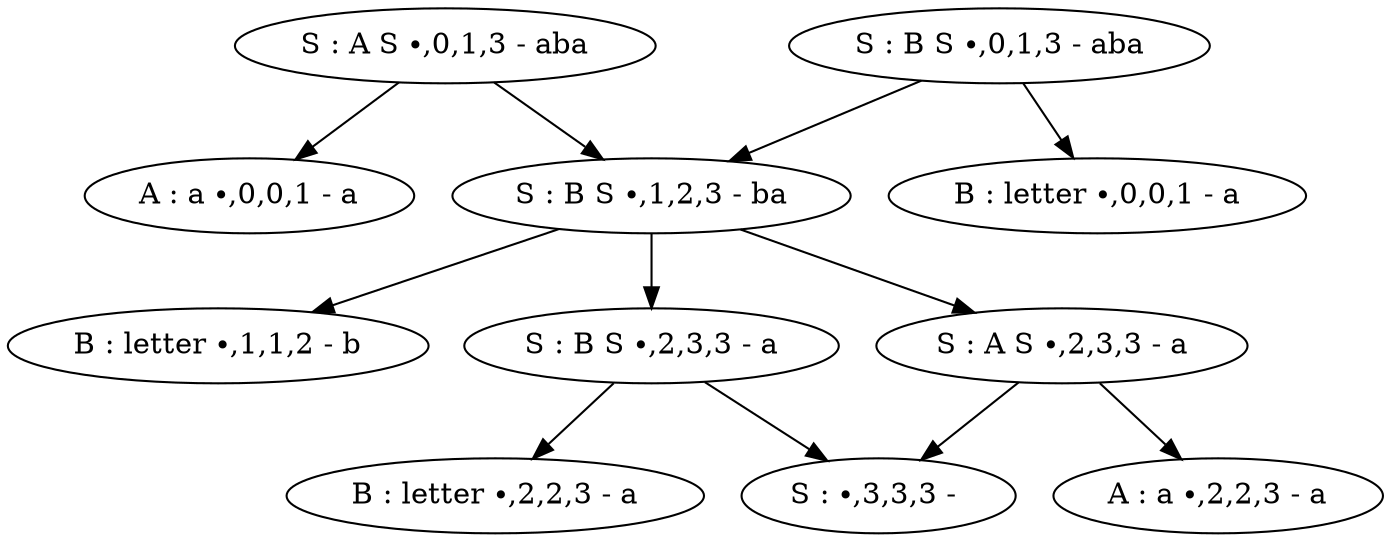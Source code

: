 digraph beforeDA {
Node0 [label="S : A S ∙,0,1,3 - aba"]
Node1 [label="A : a ∙,0,0,1 - a"]
Node0 -> Node1
Node2 [label="S : B S ∙,1,2,3 - ba"]
Node0 -> Node2
Node3 [label="B : letter ∙,1,1,2 - b"]
Node2 -> Node3
Node4 [label="S : B S ∙,2,3,3 - a"]
Node2 -> Node4
Node5 [label="B : letter ∙,2,2,3 - a"]
Node4 -> Node5
Node6 [label="S : ∙,3,3,3 - "]
Node4 -> Node6
Node7 [label="S : A S ∙,2,3,3 - a"]
Node2 -> Node7
Node8 [label="A : a ∙,2,2,3 - a"]
Node7 -> Node8
Node6 [label="S : ∙,3,3,3 - "]
Node7 -> Node6
Node9 [label="S : B S ∙,0,1,3 - aba"]
Node10 [label="B : letter ∙,0,0,1 - a"]
Node9 -> Node10
Node2 [label="S : B S ∙,1,2,3 - ba"]
Node9 -> Node2
Node3 [label="B : letter ∙,1,1,2 - b"]
Node4 [label="S : B S ∙,2,3,3 - a"]
Node5 [label="B : letter ∙,2,2,3 - a"]
Node6 [label="S : ∙,3,3,3 - "]
Node7 [label="S : A S ∙,2,3,3 - a"]
Node8 [label="A : a ∙,2,2,3 - a"]
Node6 [label="S : ∙,3,3,3 - "]
}
